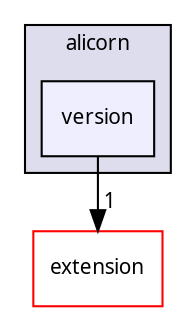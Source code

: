digraph "Solution/Solution/Alicorn/include/alicorn/version" {
  compound=true
  node [ fontsize="10", fontname="Verdana"];
  edge [ labelfontsize="10", labelfontname="Verdana"];
  subgraph clusterdir_34f62c79ac0a9d1c62ec4cec2d6b1c99 {
    graph [ bgcolor="#ddddee", pencolor="black", label="alicorn" fontname="Verdana", fontsize="10", URL="dir_34f62c79ac0a9d1c62ec4cec2d6b1c99.html"]
  dir_63e5757849621fd5dbcb0c24a3197f6b [shape=box, label="version", style="filled", fillcolor="#eeeeff", pencolor="black", URL="dir_63e5757849621fd5dbcb0c24a3197f6b.html"];
  }
  dir_c8af8c1795fb375da0dcf926b8c75dc1 [shape=box label="extension" fillcolor="white" style="filled" color="red" URL="dir_c8af8c1795fb375da0dcf926b8c75dc1.html"];
  dir_63e5757849621fd5dbcb0c24a3197f6b->dir_c8af8c1795fb375da0dcf926b8c75dc1 [headlabel="1", labeldistance=1.5 headhref="dir_000069_000052.html"];
}
